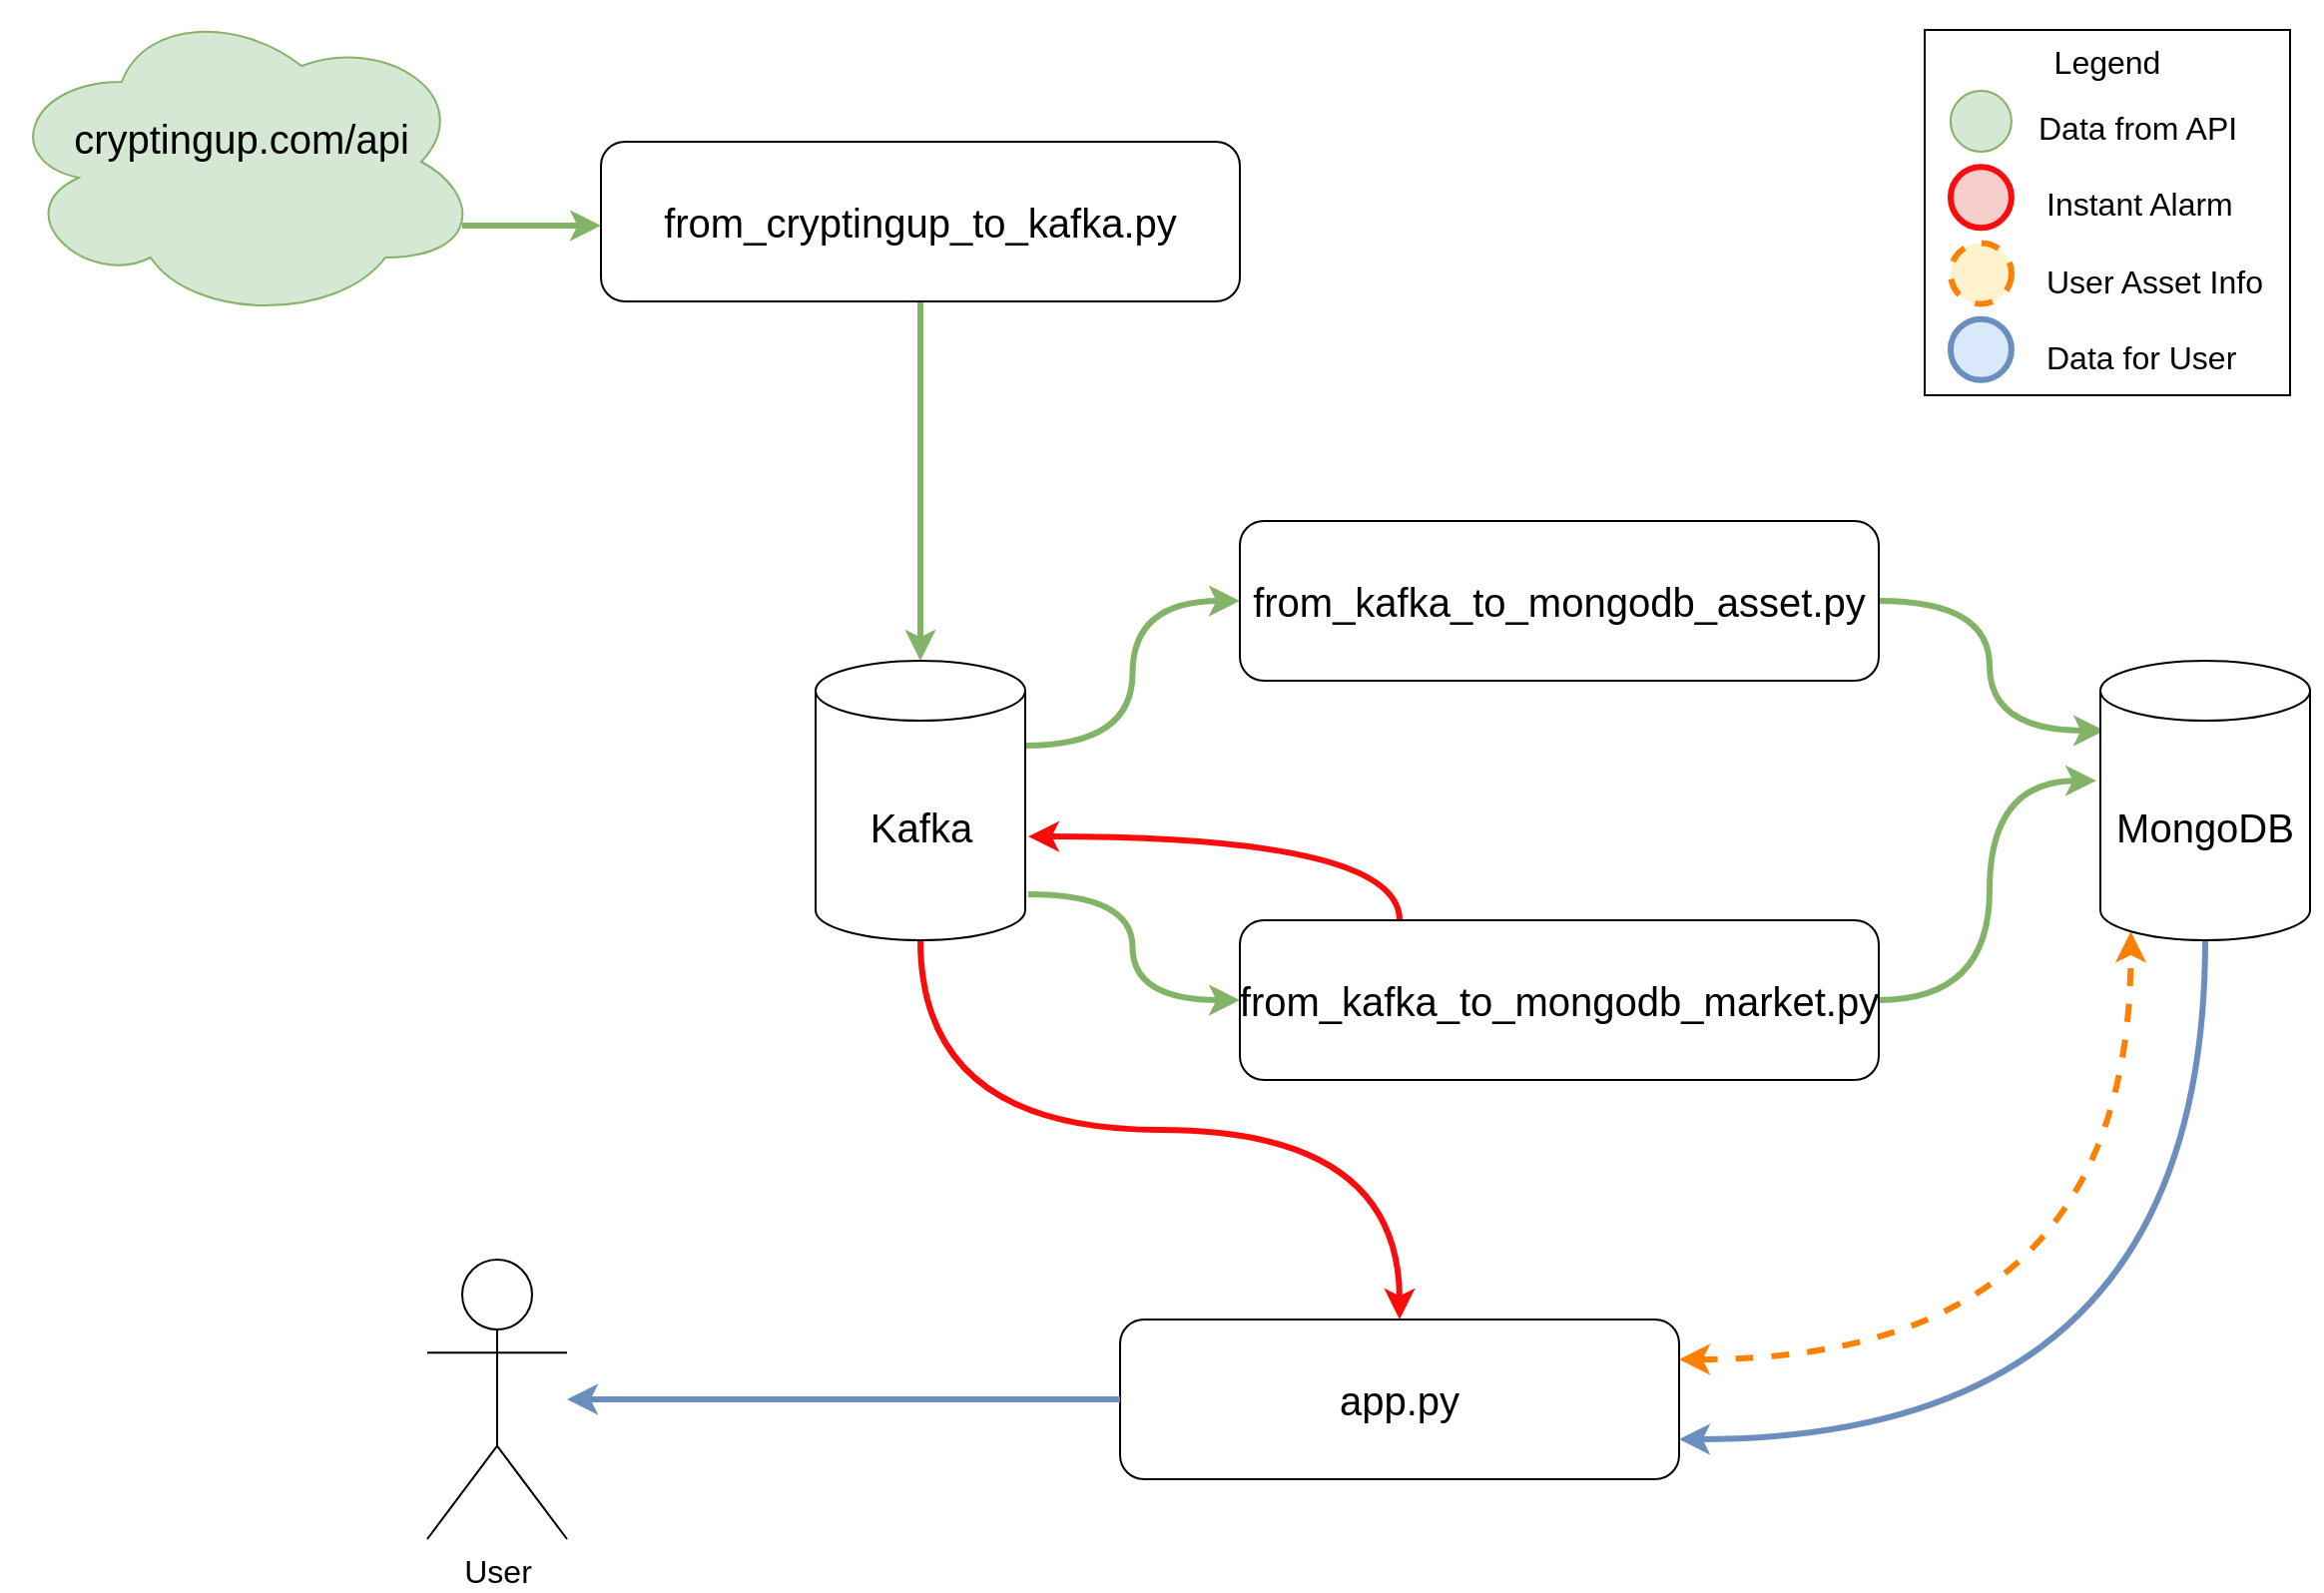 <mxfile version="15.5.0" type="device"><diagram id="gZGhhJkeVHFgBcHJXRI0" name="Page-1"><mxGraphModel dx="1860" dy="757" grid="1" gridSize="10" guides="1" tooltips="1" connect="1" arrows="1" fold="1" page="1" pageScale="1" pageWidth="1169" pageHeight="827" math="0" shadow="0"><root><mxCell id="0"/><mxCell id="1" parent="0"/><mxCell id="OKblvQ5f7aSnaD9ZQZGU-3" style="edgeStyle=orthogonalEdgeStyle;rounded=0;orthogonalLoop=1;jettySize=auto;html=1;fontSize=20;strokeWidth=3;exitX=0.96;exitY=0.7;exitDx=0;exitDy=0;exitPerimeter=0;fillColor=#d5e8d4;strokeColor=#82b366;" parent="1" source="OKblvQ5f7aSnaD9ZQZGU-2" target="OKblvQ5f7aSnaD9ZQZGU-4" edge="1"><mxGeometry relative="1" as="geometry"><mxPoint x="407" y="136" as="targetPoint"/><Array as="points"><mxPoint x="457" y="118"/><mxPoint x="457" y="118"/></Array></mxGeometry></mxCell><mxCell id="OKblvQ5f7aSnaD9ZQZGU-2" value="&lt;div&gt;cryptingup.com/api&lt;/div&gt;&lt;div&gt;&lt;br&gt;&lt;/div&gt;" style="ellipse;shape=cloud;whiteSpace=wrap;html=1;aspect=fixed;fontSize=20;fillColor=#d5e8d4;strokeColor=#82b366;" parent="1" vertex="1"><mxGeometry x="7" y="6" width="240" height="160" as="geometry"/></mxCell><mxCell id="OKblvQ5f7aSnaD9ZQZGU-21" style="edgeStyle=orthogonalEdgeStyle;rounded=0;orthogonalLoop=1;jettySize=auto;html=1;entryX=0.5;entryY=0;entryDx=0;entryDy=0;entryPerimeter=0;fontSize=20;strokeWidth=3;fillColor=#d5e8d4;strokeColor=#82b366;" parent="1" source="OKblvQ5f7aSnaD9ZQZGU-4" target="OKblvQ5f7aSnaD9ZQZGU-20" edge="1"><mxGeometry relative="1" as="geometry"/></mxCell><mxCell id="OKblvQ5f7aSnaD9ZQZGU-4" value="from_cryptingup_to_kafka.py" style="rounded=1;whiteSpace=wrap;html=1;fontSize=20;" parent="1" vertex="1"><mxGeometry x="307" y="76" width="320" height="80" as="geometry"/></mxCell><mxCell id="OKblvQ5f7aSnaD9ZQZGU-27" style="edgeStyle=orthogonalEdgeStyle;rounded=0;orthogonalLoop=1;jettySize=auto;html=1;entryX=0;entryY=0.5;entryDx=0;entryDy=0;fontSize=20;strokeWidth=3;curved=1;exitX=1;exitY=0;exitDx=0;exitDy=42.5;exitPerimeter=0;fillColor=#d5e8d4;strokeColor=#82b366;" parent="1" source="OKblvQ5f7aSnaD9ZQZGU-20" target="OKblvQ5f7aSnaD9ZQZGU-22" edge="1"><mxGeometry relative="1" as="geometry"/></mxCell><mxCell id="OKblvQ5f7aSnaD9ZQZGU-28" style="edgeStyle=orthogonalEdgeStyle;rounded=0;orthogonalLoop=1;jettySize=auto;html=1;entryX=0;entryY=0.5;entryDx=0;entryDy=0;fontSize=20;strokeWidth=3;curved=1;exitX=1.014;exitY=0.836;exitDx=0;exitDy=0;exitPerimeter=0;fillColor=#d5e8d4;strokeColor=#82b366;" parent="1" source="OKblvQ5f7aSnaD9ZQZGU-20" target="OKblvQ5f7aSnaD9ZQZGU-23" edge="1"><mxGeometry relative="1" as="geometry"/></mxCell><mxCell id="OKblvQ5f7aSnaD9ZQZGU-31" style="edgeStyle=orthogonalEdgeStyle;curved=1;rounded=0;orthogonalLoop=1;jettySize=auto;html=1;entryX=0.5;entryY=0;entryDx=0;entryDy=0;fontSize=20;strokeWidth=3;exitX=0.5;exitY=1;exitDx=0;exitDy=0;exitPerimeter=0;strokeColor=#FA0C0C;fillColor=#f8cecc;" parent="1" source="OKblvQ5f7aSnaD9ZQZGU-20" target="OKblvQ5f7aSnaD9ZQZGU-24" edge="1"><mxGeometry relative="1" as="geometry"/></mxCell><mxCell id="OKblvQ5f7aSnaD9ZQZGU-20" value="Kafka" style="shape=cylinder3;whiteSpace=wrap;html=1;boundedLbl=1;backgroundOutline=1;size=15;fontSize=20;aspect=fixed;" parent="1" vertex="1"><mxGeometry x="414.5" y="336" width="105" height="140" as="geometry"/></mxCell><mxCell id="OKblvQ5f7aSnaD9ZQZGU-33" style="edgeStyle=orthogonalEdgeStyle;curved=1;rounded=0;orthogonalLoop=1;jettySize=auto;html=1;entryX=0.019;entryY=0.25;entryDx=0;entryDy=0;entryPerimeter=0;fontSize=20;strokeWidth=3;fillColor=#d5e8d4;strokeColor=#82b366;" parent="1" source="OKblvQ5f7aSnaD9ZQZGU-22" target="OKblvQ5f7aSnaD9ZQZGU-26" edge="1"><mxGeometry relative="1" as="geometry"/></mxCell><mxCell id="OKblvQ5f7aSnaD9ZQZGU-22" value="from_kafka_to_mongodb_asset.py" style="rounded=1;whiteSpace=wrap;html=1;fontSize=20;" parent="1" vertex="1"><mxGeometry x="627" y="266" width="320" height="80" as="geometry"/></mxCell><mxCell id="OKblvQ5f7aSnaD9ZQZGU-30" style="edgeStyle=orthogonalEdgeStyle;curved=1;rounded=0;orthogonalLoop=1;jettySize=auto;html=1;entryX=1.014;entryY=0.629;entryDx=0;entryDy=0;entryPerimeter=0;fontSize=20;strokeWidth=3;exitX=0.25;exitY=0;exitDx=0;exitDy=0;strokeColor=#FA0C0C;fillColor=#f8cecc;" parent="1" source="OKblvQ5f7aSnaD9ZQZGU-23" target="OKblvQ5f7aSnaD9ZQZGU-20" edge="1"><mxGeometry relative="1" as="geometry"/></mxCell><mxCell id="OKblvQ5f7aSnaD9ZQZGU-34" style="edgeStyle=orthogonalEdgeStyle;curved=1;rounded=0;orthogonalLoop=1;jettySize=auto;html=1;entryX=-0.019;entryY=0.429;entryDx=0;entryDy=0;entryPerimeter=0;fontSize=20;strokeWidth=3;fillColor=#d5e8d4;strokeColor=#82b366;" parent="1" source="OKblvQ5f7aSnaD9ZQZGU-23" target="OKblvQ5f7aSnaD9ZQZGU-26" edge="1"><mxGeometry relative="1" as="geometry"/></mxCell><mxCell id="OKblvQ5f7aSnaD9ZQZGU-23" value="from_kafka_to_mongodb_market.py" style="rounded=1;whiteSpace=wrap;html=1;fontSize=20;" parent="1" vertex="1"><mxGeometry x="627" y="466" width="320" height="80" as="geometry"/></mxCell><mxCell id="OKblvQ5f7aSnaD9ZQZGU-35" style="edgeStyle=orthogonalEdgeStyle;curved=1;rounded=0;orthogonalLoop=1;jettySize=auto;html=1;entryX=0.145;entryY=1;entryDx=0;entryDy=-4.35;entryPerimeter=0;fontSize=20;strokeColor=#FF8000;strokeWidth=3;exitX=1;exitY=0.25;exitDx=0;exitDy=0;startArrow=classic;startFill=1;fillColor=#fff2cc;shadow=0;dashed=1;" parent="1" source="OKblvQ5f7aSnaD9ZQZGU-24" target="OKblvQ5f7aSnaD9ZQZGU-26" edge="1"><mxGeometry relative="1" as="geometry"/></mxCell><mxCell id="OKblvQ5f7aSnaD9ZQZGU-24" value="app.py" style="rounded=1;whiteSpace=wrap;html=1;fontSize=20;" parent="1" vertex="1"><mxGeometry x="567" y="666" width="280" height="80" as="geometry"/></mxCell><mxCell id="OKblvQ5f7aSnaD9ZQZGU-32" style="edgeStyle=orthogonalEdgeStyle;curved=1;rounded=0;orthogonalLoop=1;jettySize=auto;html=1;entryX=1;entryY=0.75;entryDx=0;entryDy=0;fontSize=20;strokeWidth=3;exitX=0.5;exitY=1;exitDx=0;exitDy=0;exitPerimeter=0;fillColor=#dae8fc;strokeColor=#6c8ebf;" parent="1" source="OKblvQ5f7aSnaD9ZQZGU-26" target="OKblvQ5f7aSnaD9ZQZGU-24" edge="1"><mxGeometry relative="1" as="geometry"/></mxCell><mxCell id="OKblvQ5f7aSnaD9ZQZGU-26" value="MongoDB" style="shape=cylinder3;whiteSpace=wrap;html=1;boundedLbl=1;backgroundOutline=1;size=15;fontSize=20;aspect=fixed;" parent="1" vertex="1"><mxGeometry x="1058" y="336" width="105" height="140" as="geometry"/></mxCell><mxCell id="OKblvQ5f7aSnaD9ZQZGU-45" value="" style="group;aspect=fixed;fontSize=16;" parent="1" vertex="1" connectable="0"><mxGeometry x="970" y="20" width="198.713" height="183" as="geometry"/></mxCell><mxCell id="OKblvQ5f7aSnaD9ZQZGU-37" value="Legend" style="whiteSpace=wrap;html=1;aspect=fixed;fontSize=16;verticalAlign=top;" parent="OKblvQ5f7aSnaD9ZQZGU-45" vertex="1"><mxGeometry width="183" height="183" as="geometry"/></mxCell><mxCell id="OKblvQ5f7aSnaD9ZQZGU-36" value="" style="ellipse;whiteSpace=wrap;html=1;aspect=fixed;fontSize=16;strokeColor=#82b366;fillColor=#d5e8d4;" parent="OKblvQ5f7aSnaD9ZQZGU-45" vertex="1"><mxGeometry x="12.962" y="30.5" width="30.5" height="30.5" as="geometry"/></mxCell><mxCell id="OKblvQ5f7aSnaD9ZQZGU-38" value="Data from API" style="text;html=1;align=left;verticalAlign=middle;resizable=0;points=[];autosize=1;strokeColor=none;fillColor=none;fontSize=16;" parent="OKblvQ5f7aSnaD9ZQZGU-45" vertex="1"><mxGeometry x="54.9" y="39.312" width="120" height="20" as="geometry"/></mxCell><mxCell id="OKblvQ5f7aSnaD9ZQZGU-39" value="" style="ellipse;whiteSpace=wrap;html=1;aspect=fixed;fontSize=16;strokeColor=#FA0C0C;fillColor=#f8cecc;rounded=0;strokeWidth=3;labelBackgroundColor=#ffffff;endArrow=classic;" parent="OKblvQ5f7aSnaD9ZQZGU-45" vertex="1"><mxGeometry x="12.962" y="68.625" width="30.5" height="30.5" as="geometry"/></mxCell><mxCell id="OKblvQ5f7aSnaD9ZQZGU-40" value="Instant Alarm" style="text;html=1;align=left;verticalAlign=middle;resizable=0;points=[];autosize=1;strokeColor=none;fillColor=none;fontSize=16;" parent="OKblvQ5f7aSnaD9ZQZGU-45" vertex="1"><mxGeometry x="58.712" y="77.438" width="110" height="20" as="geometry"/></mxCell><mxCell id="OKblvQ5f7aSnaD9ZQZGU-41" value="" style="ellipse;whiteSpace=wrap;html=1;aspect=fixed;fontSize=16;strokeColor=#FF8000;fillColor=#fff2cc;rounded=0;strokeWidth=3;labelBackgroundColor=#ffffff;endArrow=classic;shadow=0;dashed=1;startFill=1;startArrow=classic;" parent="OKblvQ5f7aSnaD9ZQZGU-45" vertex="1"><mxGeometry x="12.962" y="106.75" width="30.5" height="30.5" as="geometry"/></mxCell><mxCell id="OKblvQ5f7aSnaD9ZQZGU-42" value="User Asset Info" style="text;html=1;align=left;verticalAlign=middle;resizable=0;points=[];autosize=1;strokeColor=none;fillColor=none;fontSize=16;" parent="OKblvQ5f7aSnaD9ZQZGU-45" vertex="1"><mxGeometry x="58.712" y="115.562" width="120" height="20" as="geometry"/></mxCell><mxCell id="OKblvQ5f7aSnaD9ZQZGU-43" value="" style="ellipse;whiteSpace=wrap;html=1;aspect=fixed;fontSize=16;strokeColor=#6c8ebf;fillColor=#dae8fc;rounded=0;strokeWidth=3;labelBackgroundColor=#ffffff;endArrow=classic;" parent="OKblvQ5f7aSnaD9ZQZGU-45" vertex="1"><mxGeometry x="12.962" y="144.875" width="30.5" height="30.5" as="geometry"/></mxCell><mxCell id="OKblvQ5f7aSnaD9ZQZGU-44" value="Data for User" style="text;html=1;align=left;verticalAlign=middle;resizable=0;points=[];autosize=1;strokeColor=none;fillColor=none;fontSize=16;" parent="OKblvQ5f7aSnaD9ZQZGU-45" vertex="1"><mxGeometry x="58.712" y="153.688" width="110" height="20" as="geometry"/></mxCell><mxCell id="OKblvQ5f7aSnaD9ZQZGU-48" value="User" style="shape=umlActor;verticalLabelPosition=bottom;verticalAlign=top;html=1;outlineConnect=0;fontSize=16;fillColor=none;aspect=fixed;" parent="1" vertex="1"><mxGeometry x="220" y="636" width="70" height="140" as="geometry"/></mxCell><mxCell id="OKblvQ5f7aSnaD9ZQZGU-50" style="edgeStyle=orthogonalEdgeStyle;curved=1;rounded=0;orthogonalLoop=1;jettySize=auto;html=1;entryX=0;entryY=0.5;entryDx=0;entryDy=0;fontSize=20;strokeWidth=3;fillColor=#dae8fc;strokeColor=#6c8ebf;startArrow=classic;startFill=1;endArrow=none;endFill=0;" parent="1" source="OKblvQ5f7aSnaD9ZQZGU-48" target="OKblvQ5f7aSnaD9ZQZGU-24" edge="1"><mxGeometry relative="1" as="geometry"><mxPoint x="1120.5" y="486" as="sourcePoint"/><mxPoint x="857" y="736" as="targetPoint"/></mxGeometry></mxCell></root></mxGraphModel></diagram></mxfile>